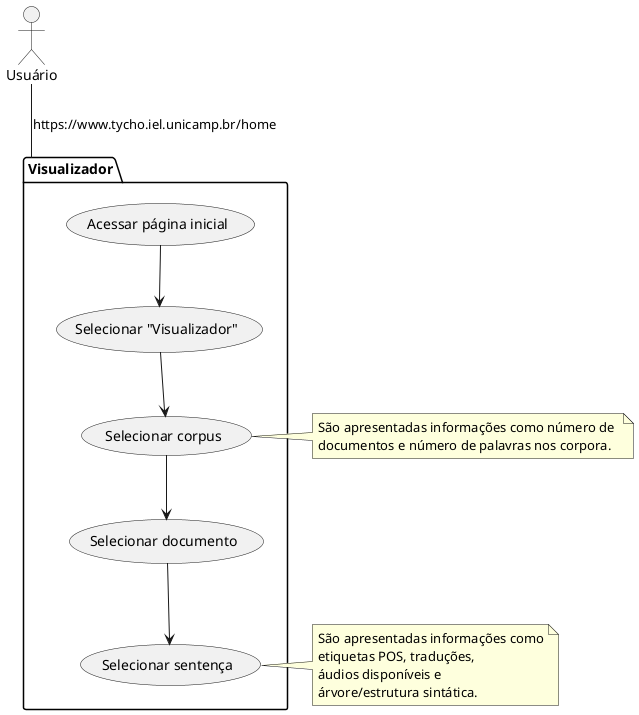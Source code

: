 @startuml "Caso de uso - Visualizador de corpora"
actor "Usuário" as User


package Visualizador {
   
    
    (Acessar página inicial) --> (Selecionar "Visualizador")

    (Selecionar "Visualizador") --> (Selecionar corpus)
    (Selecionar corpus) --> (Selecionar documento)
    (Selecionar documento) --> (Selecionar sentença)
    
}


note right of (Selecionar corpus)
  São apresentadas informações como número de 
  documentos e número de palavras nos corpora.
end note

note right of (Selecionar sentença)
  São apresentadas informações como
  etiquetas POS, traduções, 
  áudios disponíveis e 
  árvore/estrutura sintática.
end note


User -- Visualizador:  https://www.tycho.iel.unicamp.br/home

@enduml


